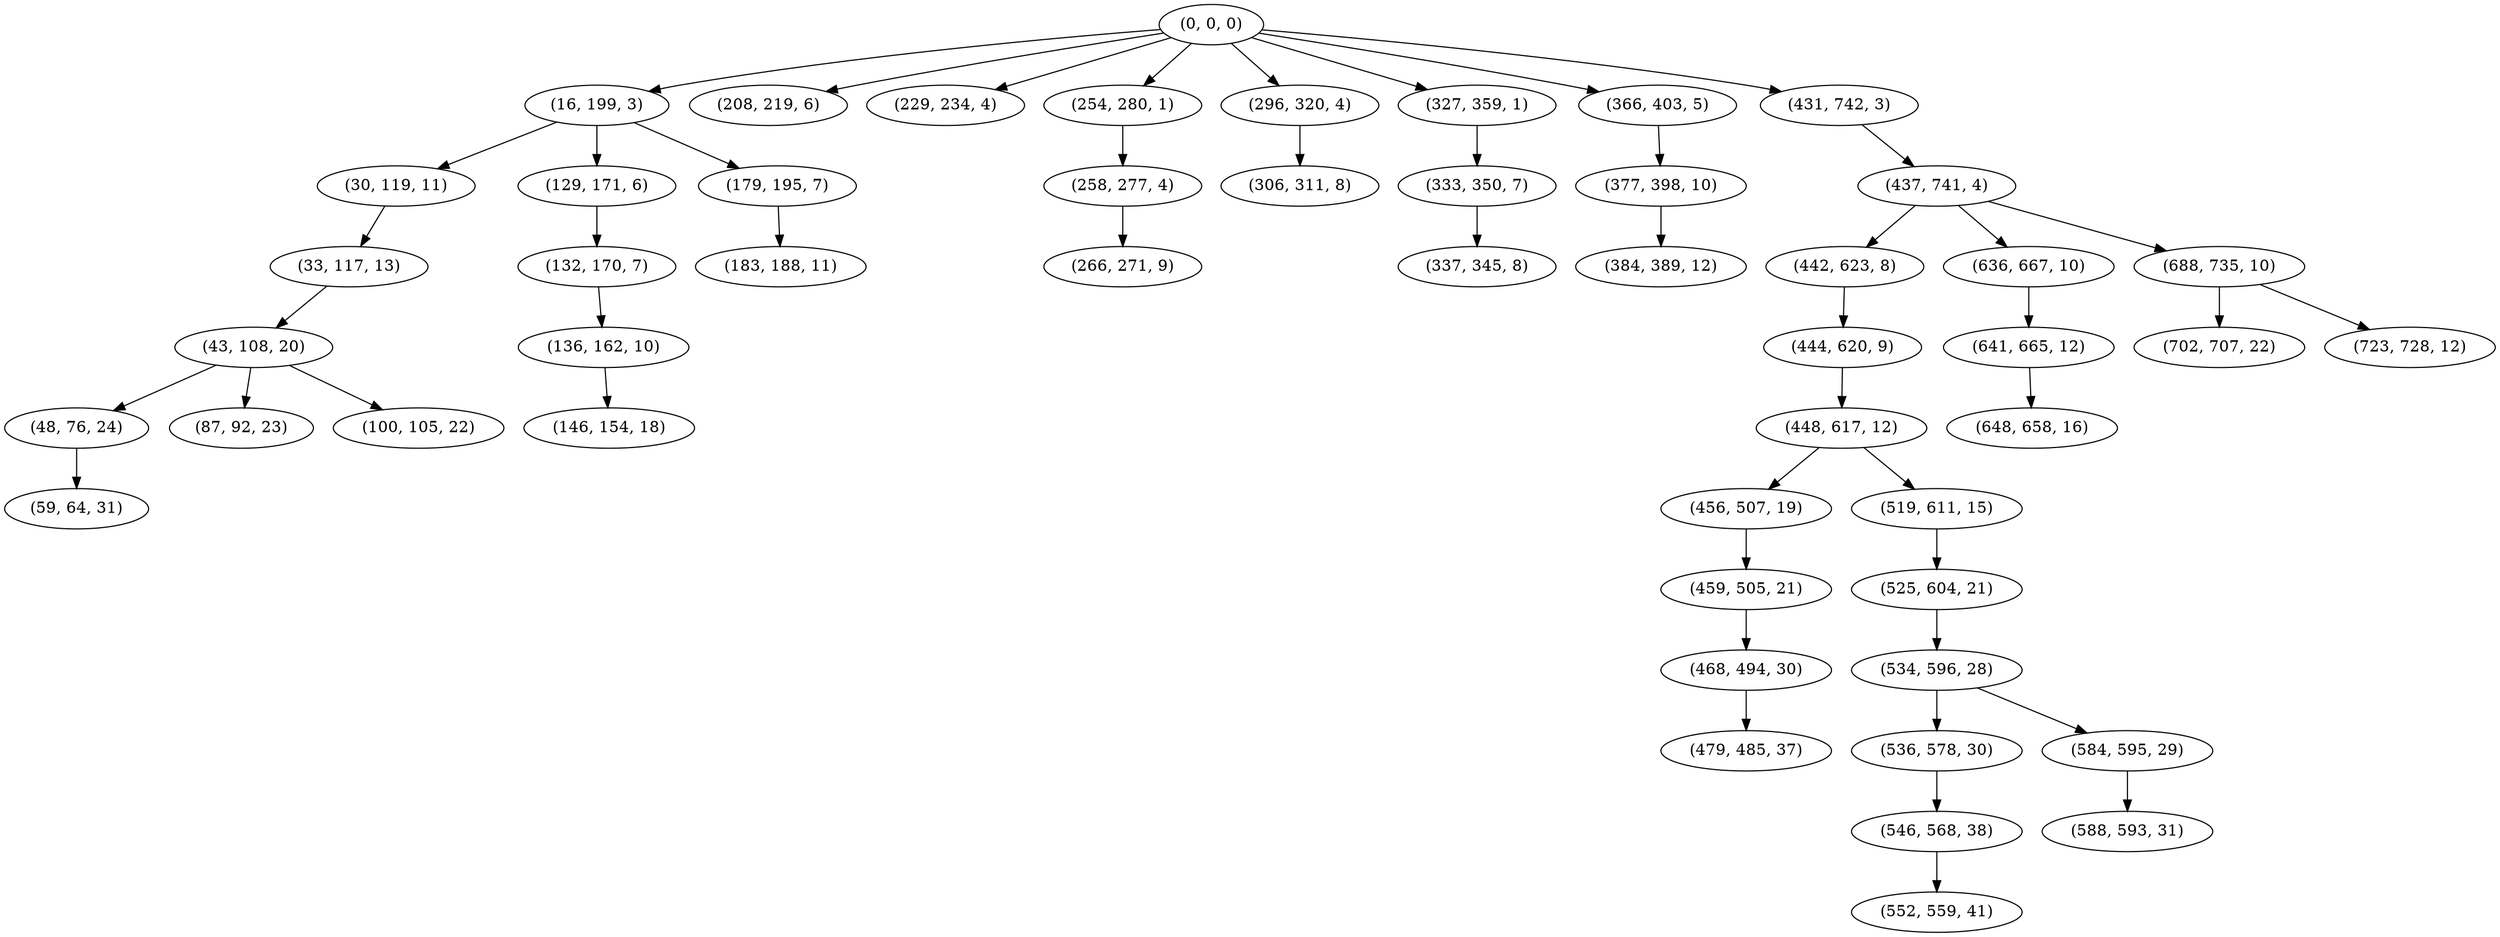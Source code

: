 digraph tree {
    "(0, 0, 0)";
    "(16, 199, 3)";
    "(30, 119, 11)";
    "(33, 117, 13)";
    "(43, 108, 20)";
    "(48, 76, 24)";
    "(59, 64, 31)";
    "(87, 92, 23)";
    "(100, 105, 22)";
    "(129, 171, 6)";
    "(132, 170, 7)";
    "(136, 162, 10)";
    "(146, 154, 18)";
    "(179, 195, 7)";
    "(183, 188, 11)";
    "(208, 219, 6)";
    "(229, 234, 4)";
    "(254, 280, 1)";
    "(258, 277, 4)";
    "(266, 271, 9)";
    "(296, 320, 4)";
    "(306, 311, 8)";
    "(327, 359, 1)";
    "(333, 350, 7)";
    "(337, 345, 8)";
    "(366, 403, 5)";
    "(377, 398, 10)";
    "(384, 389, 12)";
    "(431, 742, 3)";
    "(437, 741, 4)";
    "(442, 623, 8)";
    "(444, 620, 9)";
    "(448, 617, 12)";
    "(456, 507, 19)";
    "(459, 505, 21)";
    "(468, 494, 30)";
    "(479, 485, 37)";
    "(519, 611, 15)";
    "(525, 604, 21)";
    "(534, 596, 28)";
    "(536, 578, 30)";
    "(546, 568, 38)";
    "(552, 559, 41)";
    "(584, 595, 29)";
    "(588, 593, 31)";
    "(636, 667, 10)";
    "(641, 665, 12)";
    "(648, 658, 16)";
    "(688, 735, 10)";
    "(702, 707, 22)";
    "(723, 728, 12)";
    "(0, 0, 0)" -> "(16, 199, 3)";
    "(0, 0, 0)" -> "(208, 219, 6)";
    "(0, 0, 0)" -> "(229, 234, 4)";
    "(0, 0, 0)" -> "(254, 280, 1)";
    "(0, 0, 0)" -> "(296, 320, 4)";
    "(0, 0, 0)" -> "(327, 359, 1)";
    "(0, 0, 0)" -> "(366, 403, 5)";
    "(0, 0, 0)" -> "(431, 742, 3)";
    "(16, 199, 3)" -> "(30, 119, 11)";
    "(16, 199, 3)" -> "(129, 171, 6)";
    "(16, 199, 3)" -> "(179, 195, 7)";
    "(30, 119, 11)" -> "(33, 117, 13)";
    "(33, 117, 13)" -> "(43, 108, 20)";
    "(43, 108, 20)" -> "(48, 76, 24)";
    "(43, 108, 20)" -> "(87, 92, 23)";
    "(43, 108, 20)" -> "(100, 105, 22)";
    "(48, 76, 24)" -> "(59, 64, 31)";
    "(129, 171, 6)" -> "(132, 170, 7)";
    "(132, 170, 7)" -> "(136, 162, 10)";
    "(136, 162, 10)" -> "(146, 154, 18)";
    "(179, 195, 7)" -> "(183, 188, 11)";
    "(254, 280, 1)" -> "(258, 277, 4)";
    "(258, 277, 4)" -> "(266, 271, 9)";
    "(296, 320, 4)" -> "(306, 311, 8)";
    "(327, 359, 1)" -> "(333, 350, 7)";
    "(333, 350, 7)" -> "(337, 345, 8)";
    "(366, 403, 5)" -> "(377, 398, 10)";
    "(377, 398, 10)" -> "(384, 389, 12)";
    "(431, 742, 3)" -> "(437, 741, 4)";
    "(437, 741, 4)" -> "(442, 623, 8)";
    "(437, 741, 4)" -> "(636, 667, 10)";
    "(437, 741, 4)" -> "(688, 735, 10)";
    "(442, 623, 8)" -> "(444, 620, 9)";
    "(444, 620, 9)" -> "(448, 617, 12)";
    "(448, 617, 12)" -> "(456, 507, 19)";
    "(448, 617, 12)" -> "(519, 611, 15)";
    "(456, 507, 19)" -> "(459, 505, 21)";
    "(459, 505, 21)" -> "(468, 494, 30)";
    "(468, 494, 30)" -> "(479, 485, 37)";
    "(519, 611, 15)" -> "(525, 604, 21)";
    "(525, 604, 21)" -> "(534, 596, 28)";
    "(534, 596, 28)" -> "(536, 578, 30)";
    "(534, 596, 28)" -> "(584, 595, 29)";
    "(536, 578, 30)" -> "(546, 568, 38)";
    "(546, 568, 38)" -> "(552, 559, 41)";
    "(584, 595, 29)" -> "(588, 593, 31)";
    "(636, 667, 10)" -> "(641, 665, 12)";
    "(641, 665, 12)" -> "(648, 658, 16)";
    "(688, 735, 10)" -> "(702, 707, 22)";
    "(688, 735, 10)" -> "(723, 728, 12)";
}
